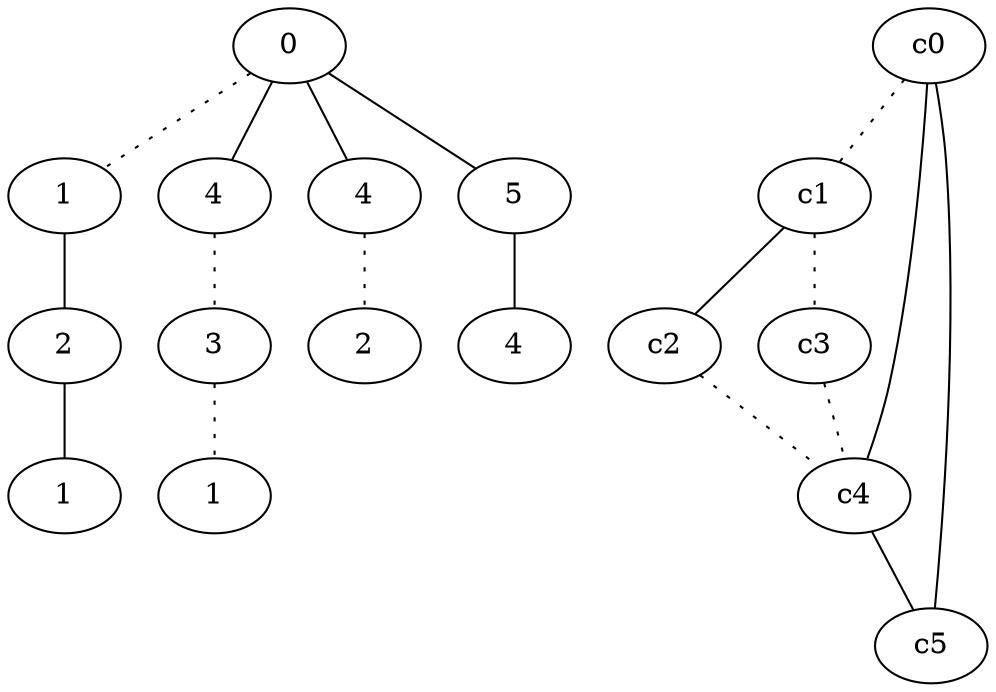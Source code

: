 graph {
a0[label=0];
a1[label=1];
a2[label=2];
a3[label=1];
a4[label=4];
a5[label=3];
a6[label=1];
a7[label=4];
a8[label=2];
a9[label=5];
a10[label=4];
a0 -- a1 [style=dotted];
a0 -- a4;
a0 -- a7;
a0 -- a9;
a1 -- a2;
a2 -- a3;
a4 -- a5 [style=dotted];
a5 -- a6 [style=dotted];
a7 -- a8 [style=dotted];
a9 -- a10;
c0 -- c1 [style=dotted];
c0 -- c4;
c0 -- c5;
c1 -- c2;
c1 -- c3 [style=dotted];
c2 -- c4 [style=dotted];
c3 -- c4 [style=dotted];
c4 -- c5;
}
